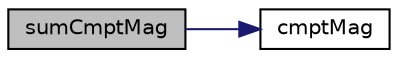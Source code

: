 digraph "sumCmptMag"
{
  bgcolor="transparent";
  edge [fontname="Helvetica",fontsize="10",labelfontname="Helvetica",labelfontsize="10"];
  node [fontname="Helvetica",fontsize="10",shape=record];
  rankdir="LR";
  Node78642 [label="sumCmptMag",height=0.2,width=0.4,color="black", fillcolor="grey75", style="filled", fontcolor="black"];
  Node78642 -> Node78643 [color="midnightblue",fontsize="10",style="solid",fontname="Helvetica"];
  Node78643 [label="cmptMag",height=0.2,width=0.4,color="black",URL="$a21851.html#acf2383c8a0a1d5fef3eb5255b950229d"];
}
